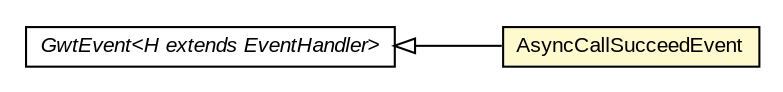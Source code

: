 #!/usr/local/bin/dot
#
# Class diagram 
# Generated by UMLGraph version R5_6-24-gf6e263 (http://www.umlgraph.org/)
#

digraph G {
	edge [fontname="arial",fontsize=10,labelfontname="arial",labelfontsize=10];
	node [fontname="arial",fontsize=10,shape=plaintext];
	nodesep=0.25;
	ranksep=0.5;
	rankdir=LR;
	// com.gwtplatform.mvp.client.proxy.AsyncCallSucceedEvent
	c137790 [label=<<table title="com.gwtplatform.mvp.client.proxy.AsyncCallSucceedEvent" border="0" cellborder="1" cellspacing="0" cellpadding="2" port="p" bgcolor="lemonChiffon" href="./AsyncCallSucceedEvent.html">
		<tr><td><table border="0" cellspacing="0" cellpadding="1">
<tr><td align="center" balign="center"> AsyncCallSucceedEvent </td></tr>
		</table></td></tr>
		</table>>, URL="./AsyncCallSucceedEvent.html", fontname="arial", fontcolor="black", fontsize=10.0];
	//com.gwtplatform.mvp.client.proxy.AsyncCallSucceedEvent extends com.google.gwt.event.shared.GwtEvent<com.gwtplatform.mvp.client.proxy.AsyncCallSucceedHandler>
	c138247:p -> c137790:p [dir=back,arrowtail=empty];
	// com.google.gwt.event.shared.GwtEvent<H extends com.google.gwt.event.shared.EventHandler>
	c138247 [label=<<table title="com.google.gwt.event.shared.GwtEvent" border="0" cellborder="1" cellspacing="0" cellpadding="2" port="p" href="http://google-web-toolkit.googlecode.com/svn/javadoc/latest/com/google/gwt/event/shared/GwtEvent.html">
		<tr><td><table border="0" cellspacing="0" cellpadding="1">
<tr><td align="center" balign="center"><font face="arial italic"> GwtEvent&lt;H extends EventHandler&gt; </font></td></tr>
		</table></td></tr>
		</table>>, URL="http://google-web-toolkit.googlecode.com/svn/javadoc/latest/com/google/gwt/event/shared/GwtEvent.html", fontname="arial", fontcolor="black", fontsize=10.0];
}

